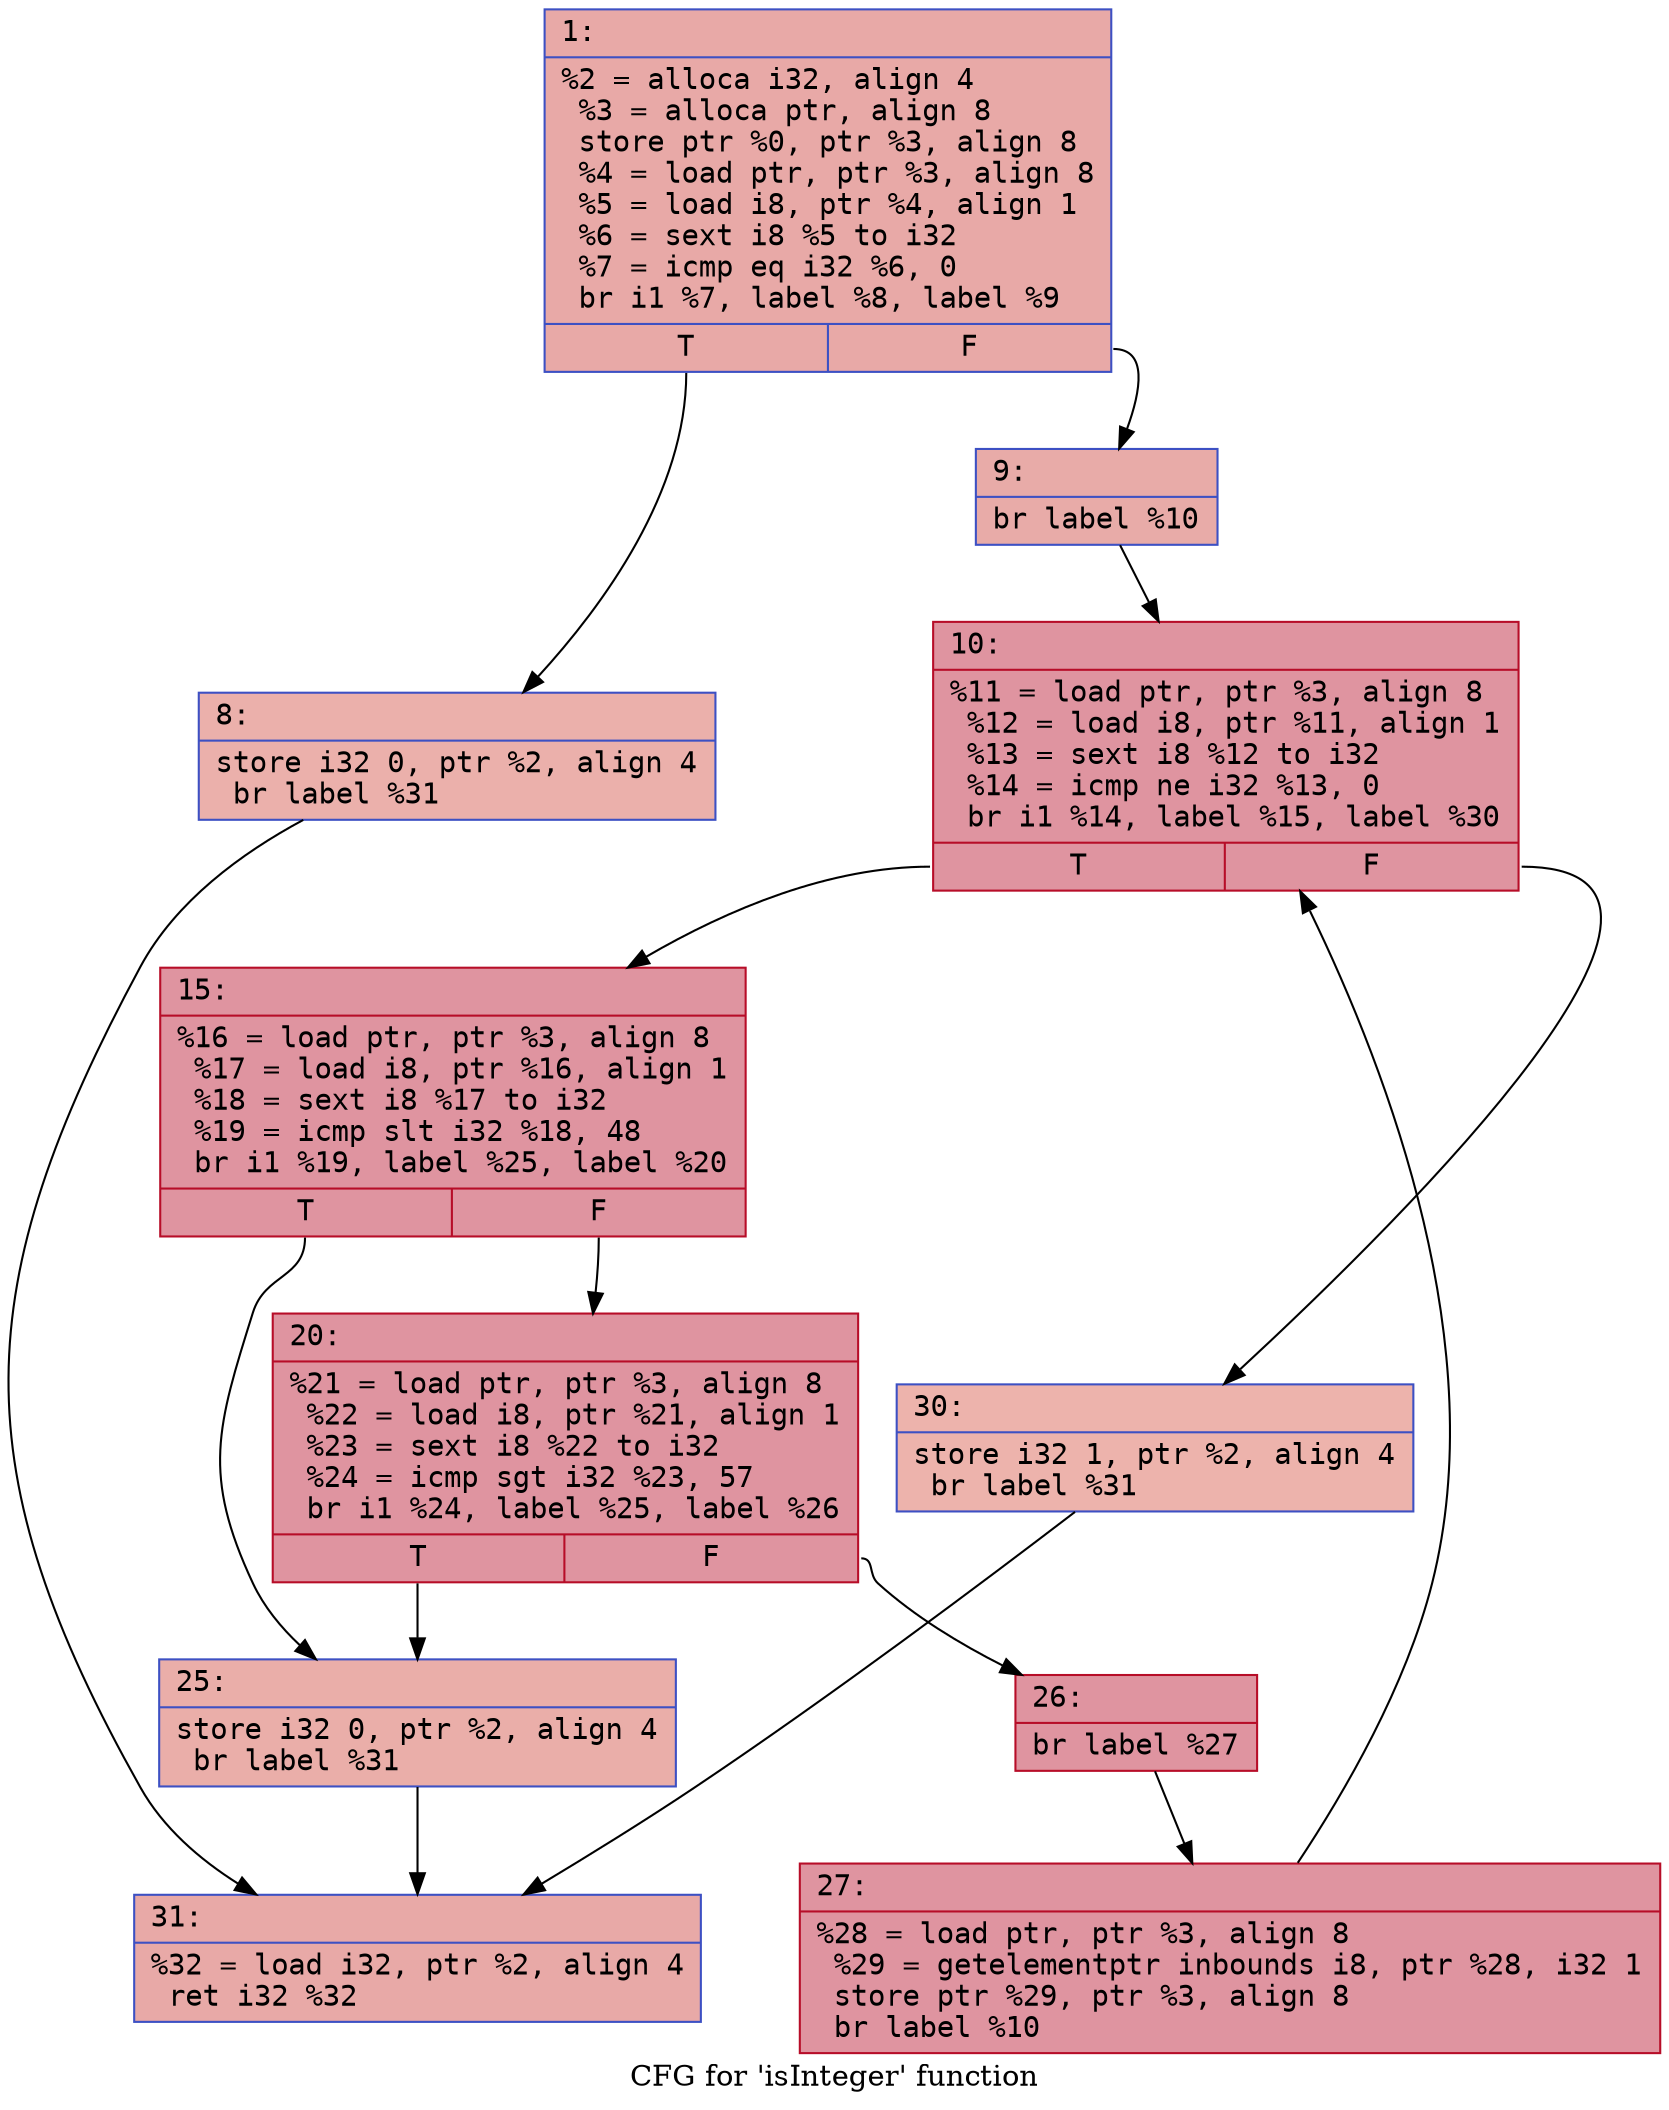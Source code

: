 digraph "CFG for 'isInteger' function" {
	label="CFG for 'isInteger' function";

	Node0x600000269ef0 [shape=record,color="#3d50c3ff", style=filled, fillcolor="#ca3b3770" fontname="Courier",label="{1:\l|  %2 = alloca i32, align 4\l  %3 = alloca ptr, align 8\l  store ptr %0, ptr %3, align 8\l  %4 = load ptr, ptr %3, align 8\l  %5 = load i8, ptr %4, align 1\l  %6 = sext i8 %5 to i32\l  %7 = icmp eq i32 %6, 0\l  br i1 %7, label %8, label %9\l|{<s0>T|<s1>F}}"];
	Node0x600000269ef0:s0 -> Node0x600000269ea0[tooltip="1 -> 8\nProbability 37.50%" ];
	Node0x600000269ef0:s1 -> Node0x600000269f40[tooltip="1 -> 9\nProbability 62.50%" ];
	Node0x600000269ea0 [shape=record,color="#3d50c3ff", style=filled, fillcolor="#d24b4070" fontname="Courier",label="{8:\l|  store i32 0, ptr %2, align 4\l  br label %31\l}"];
	Node0x600000269ea0 -> Node0x60000026a1c0[tooltip="8 -> 31\nProbability 100.00%" ];
	Node0x600000269f40 [shape=record,color="#3d50c3ff", style=filled, fillcolor="#cc403a70" fontname="Courier",label="{9:\l|  br label %10\l}"];
	Node0x600000269f40 -> Node0x600000269f90[tooltip="9 -> 10\nProbability 100.00%" ];
	Node0x600000269f90 [shape=record,color="#b70d28ff", style=filled, fillcolor="#b70d2870" fontname="Courier",label="{10:\l|  %11 = load ptr, ptr %3, align 8\l  %12 = load i8, ptr %11, align 1\l  %13 = sext i8 %12 to i32\l  %14 = icmp ne i32 %13, 0\l  br i1 %14, label %15, label %30\l|{<s0>T|<s1>F}}"];
	Node0x600000269f90:s0 -> Node0x600000269fe0[tooltip="10 -> 15\nProbability 96.88%" ];
	Node0x600000269f90:s1 -> Node0x60000026a170[tooltip="10 -> 30\nProbability 3.12%" ];
	Node0x600000269fe0 [shape=record,color="#b70d28ff", style=filled, fillcolor="#b70d2870" fontname="Courier",label="{15:\l|  %16 = load ptr, ptr %3, align 8\l  %17 = load i8, ptr %16, align 1\l  %18 = sext i8 %17 to i32\l  %19 = icmp slt i32 %18, 48\l  br i1 %19, label %25, label %20\l|{<s0>T|<s1>F}}"];
	Node0x600000269fe0:s0 -> Node0x60000026a080[tooltip="15 -> 25\nProbability 3.12%" ];
	Node0x600000269fe0:s1 -> Node0x60000026a030[tooltip="15 -> 20\nProbability 96.88%" ];
	Node0x60000026a030 [shape=record,color="#b70d28ff", style=filled, fillcolor="#b70d2870" fontname="Courier",label="{20:\l|  %21 = load ptr, ptr %3, align 8\l  %22 = load i8, ptr %21, align 1\l  %23 = sext i8 %22 to i32\l  %24 = icmp sgt i32 %23, 57\l  br i1 %24, label %25, label %26\l|{<s0>T|<s1>F}}"];
	Node0x60000026a030:s0 -> Node0x60000026a080[tooltip="20 -> 25\nProbability 3.12%" ];
	Node0x60000026a030:s1 -> Node0x60000026a0d0[tooltip="20 -> 26\nProbability 96.88%" ];
	Node0x60000026a080 [shape=record,color="#3d50c3ff", style=filled, fillcolor="#d0473d70" fontname="Courier",label="{25:\l|  store i32 0, ptr %2, align 4\l  br label %31\l}"];
	Node0x60000026a080 -> Node0x60000026a1c0[tooltip="25 -> 31\nProbability 100.00%" ];
	Node0x60000026a0d0 [shape=record,color="#b70d28ff", style=filled, fillcolor="#b70d2870" fontname="Courier",label="{26:\l|  br label %27\l}"];
	Node0x60000026a0d0 -> Node0x60000026a120[tooltip="26 -> 27\nProbability 100.00%" ];
	Node0x60000026a120 [shape=record,color="#b70d28ff", style=filled, fillcolor="#b70d2870" fontname="Courier",label="{27:\l|  %28 = load ptr, ptr %3, align 8\l  %29 = getelementptr inbounds i8, ptr %28, i32 1\l  store ptr %29, ptr %3, align 8\l  br label %10\l}"];
	Node0x60000026a120 -> Node0x600000269f90[tooltip="27 -> 10\nProbability 100.00%" ];
	Node0x60000026a170 [shape=record,color="#3d50c3ff", style=filled, fillcolor="#d6524470" fontname="Courier",label="{30:\l|  store i32 1, ptr %2, align 4\l  br label %31\l}"];
	Node0x60000026a170 -> Node0x60000026a1c0[tooltip="30 -> 31\nProbability 100.00%" ];
	Node0x60000026a1c0 [shape=record,color="#3d50c3ff", style=filled, fillcolor="#ca3b3770" fontname="Courier",label="{31:\l|  %32 = load i32, ptr %2, align 4\l  ret i32 %32\l}"];
}
